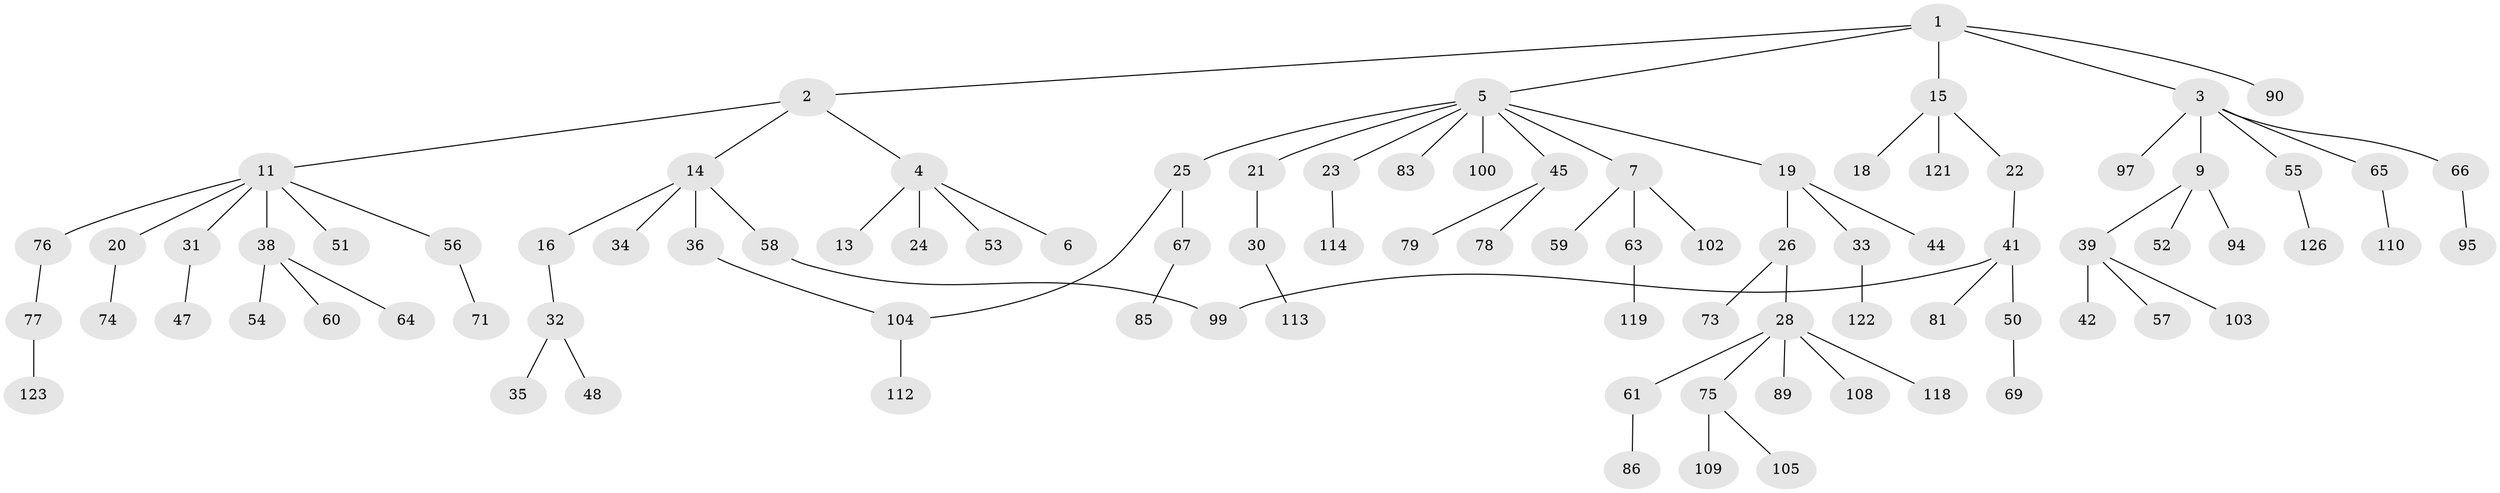 // Generated by graph-tools (version 1.1) at 2025/51/02/27/25 19:51:39]
// undirected, 91 vertices, 92 edges
graph export_dot {
graph [start="1"]
  node [color=gray90,style=filled];
  1 [super="+84"];
  2;
  3;
  4 [super="+17"];
  5 [super="+8"];
  6;
  7 [super="+12"];
  9 [super="+10"];
  11 [super="+29"];
  13;
  14 [super="+88"];
  15 [super="+27"];
  16;
  18 [super="+72"];
  19 [super="+37"];
  20;
  21;
  22;
  23;
  24 [super="+82"];
  25 [super="+62"];
  26 [super="+80"];
  28 [super="+68"];
  30 [super="+43"];
  31;
  32 [super="+96"];
  33 [super="+40"];
  34;
  35;
  36;
  38 [super="+49"];
  39;
  41 [super="+46"];
  42;
  44 [super="+93"];
  45 [super="+91"];
  47;
  48 [super="+124"];
  50;
  51;
  52;
  53;
  54 [super="+111"];
  55 [super="+115"];
  56;
  57;
  58;
  59;
  60;
  61 [super="+125"];
  63 [super="+70"];
  64;
  65;
  66 [super="+92"];
  67;
  69;
  71;
  73;
  74;
  75;
  76;
  77 [super="+101"];
  78 [super="+98"];
  79;
  81 [super="+87"];
  83;
  85;
  86;
  89;
  90;
  94 [super="+107"];
  95;
  97;
  99 [super="+106"];
  100;
  102 [super="+116"];
  103;
  104 [super="+117"];
  105;
  108;
  109 [super="+120"];
  110;
  112;
  113;
  114;
  118;
  119;
  121;
  122;
  123;
  126;
  1 -- 2;
  1 -- 3;
  1 -- 5;
  1 -- 15;
  1 -- 90;
  2 -- 4;
  2 -- 11;
  2 -- 14;
  3 -- 9;
  3 -- 55;
  3 -- 65;
  3 -- 66;
  3 -- 97;
  4 -- 6;
  4 -- 13;
  4 -- 24;
  4 -- 53;
  5 -- 7;
  5 -- 19;
  5 -- 23;
  5 -- 45;
  5 -- 83;
  5 -- 100;
  5 -- 25;
  5 -- 21;
  7 -- 59;
  7 -- 102;
  7 -- 63;
  9 -- 39;
  9 -- 52;
  9 -- 94;
  11 -- 20;
  11 -- 31;
  11 -- 38;
  11 -- 51;
  11 -- 56;
  11 -- 76;
  14 -- 16;
  14 -- 34;
  14 -- 36;
  14 -- 58;
  15 -- 18;
  15 -- 22;
  15 -- 121;
  16 -- 32;
  19 -- 26;
  19 -- 33;
  19 -- 44;
  20 -- 74;
  21 -- 30;
  22 -- 41;
  23 -- 114;
  25 -- 67;
  25 -- 104;
  26 -- 28;
  26 -- 73;
  28 -- 61;
  28 -- 75;
  28 -- 89;
  28 -- 108;
  28 -- 118;
  30 -- 113;
  31 -- 47;
  32 -- 35;
  32 -- 48;
  33 -- 122;
  36 -- 104;
  38 -- 64;
  38 -- 54;
  38 -- 60;
  39 -- 42;
  39 -- 57;
  39 -- 103;
  41 -- 50;
  41 -- 81;
  41 -- 99;
  45 -- 78;
  45 -- 79;
  50 -- 69;
  55 -- 126;
  56 -- 71;
  58 -- 99;
  61 -- 86;
  63 -- 119;
  65 -- 110;
  66 -- 95;
  67 -- 85;
  75 -- 105;
  75 -- 109;
  76 -- 77;
  77 -- 123;
  104 -- 112;
}
